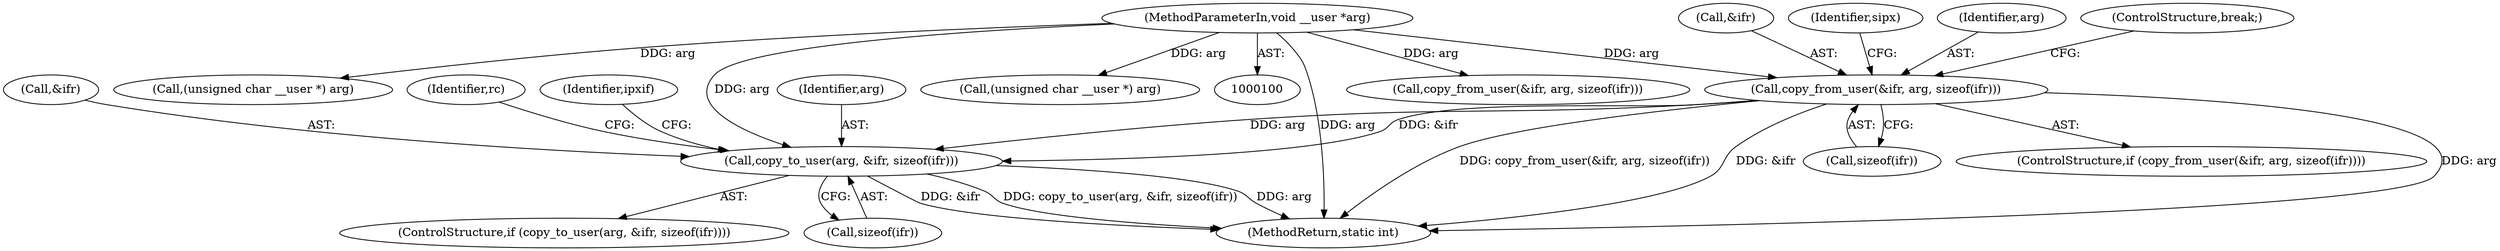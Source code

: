 digraph "0_linux_ee0d8d8482345ff97a75a7d747efc309f13b0d80@API" {
"1000217" [label="(Call,copy_from_user(&ifr, arg, sizeof(ifr)))"];
"1000102" [label="(MethodParameterIn,void __user *arg)"];
"1000291" [label="(Call,copy_to_user(arg, &ifr, sizeof(ifr)))"];
"1000223" [label="(ControlStructure,break;)"];
"1000221" [label="(Call,sizeof(ifr))"];
"1000218" [label="(Call,&ifr)"];
"1000225" [label="(Identifier,sipx)"];
"1000123" [label="(Call,copy_from_user(&ifr, arg, sizeof(ifr)))"];
"1000292" [label="(Identifier,arg)"];
"1000295" [label="(Call,sizeof(ifr))"];
"1000217" [label="(Call,copy_from_user(&ifr, arg, sizeof(ifr)))"];
"1000331" [label="(Call,(unsigned char __user *) arg)"];
"1000220" [label="(Identifier,arg)"];
"1000293" [label="(Call,&ifr)"];
"1000343" [label="(MethodReturn,static int)"];
"1000102" [label="(MethodParameterIn,void __user *arg)"];
"1000298" [label="(Identifier,rc)"];
"1000290" [label="(ControlStructure,if (copy_to_user(arg, &ifr, sizeof(ifr))))"];
"1000302" [label="(Identifier,ipxif)"];
"1000291" [label="(Call,copy_to_user(arg, &ifr, sizeof(ifr)))"];
"1000312" [label="(Call,(unsigned char __user *) arg)"];
"1000216" [label="(ControlStructure,if (copy_from_user(&ifr, arg, sizeof(ifr))))"];
"1000217" -> "1000216"  [label="AST: "];
"1000217" -> "1000221"  [label="CFG: "];
"1000218" -> "1000217"  [label="AST: "];
"1000220" -> "1000217"  [label="AST: "];
"1000221" -> "1000217"  [label="AST: "];
"1000223" -> "1000217"  [label="CFG: "];
"1000225" -> "1000217"  [label="CFG: "];
"1000217" -> "1000343"  [label="DDG: copy_from_user(&ifr, arg, sizeof(ifr))"];
"1000217" -> "1000343"  [label="DDG: &ifr"];
"1000217" -> "1000343"  [label="DDG: arg"];
"1000102" -> "1000217"  [label="DDG: arg"];
"1000217" -> "1000291"  [label="DDG: arg"];
"1000217" -> "1000291"  [label="DDG: &ifr"];
"1000102" -> "1000100"  [label="AST: "];
"1000102" -> "1000343"  [label="DDG: arg"];
"1000102" -> "1000123"  [label="DDG: arg"];
"1000102" -> "1000291"  [label="DDG: arg"];
"1000102" -> "1000312"  [label="DDG: arg"];
"1000102" -> "1000331"  [label="DDG: arg"];
"1000291" -> "1000290"  [label="AST: "];
"1000291" -> "1000295"  [label="CFG: "];
"1000292" -> "1000291"  [label="AST: "];
"1000293" -> "1000291"  [label="AST: "];
"1000295" -> "1000291"  [label="AST: "];
"1000298" -> "1000291"  [label="CFG: "];
"1000302" -> "1000291"  [label="CFG: "];
"1000291" -> "1000343"  [label="DDG: copy_to_user(arg, &ifr, sizeof(ifr))"];
"1000291" -> "1000343"  [label="DDG: arg"];
"1000291" -> "1000343"  [label="DDG: &ifr"];
}
